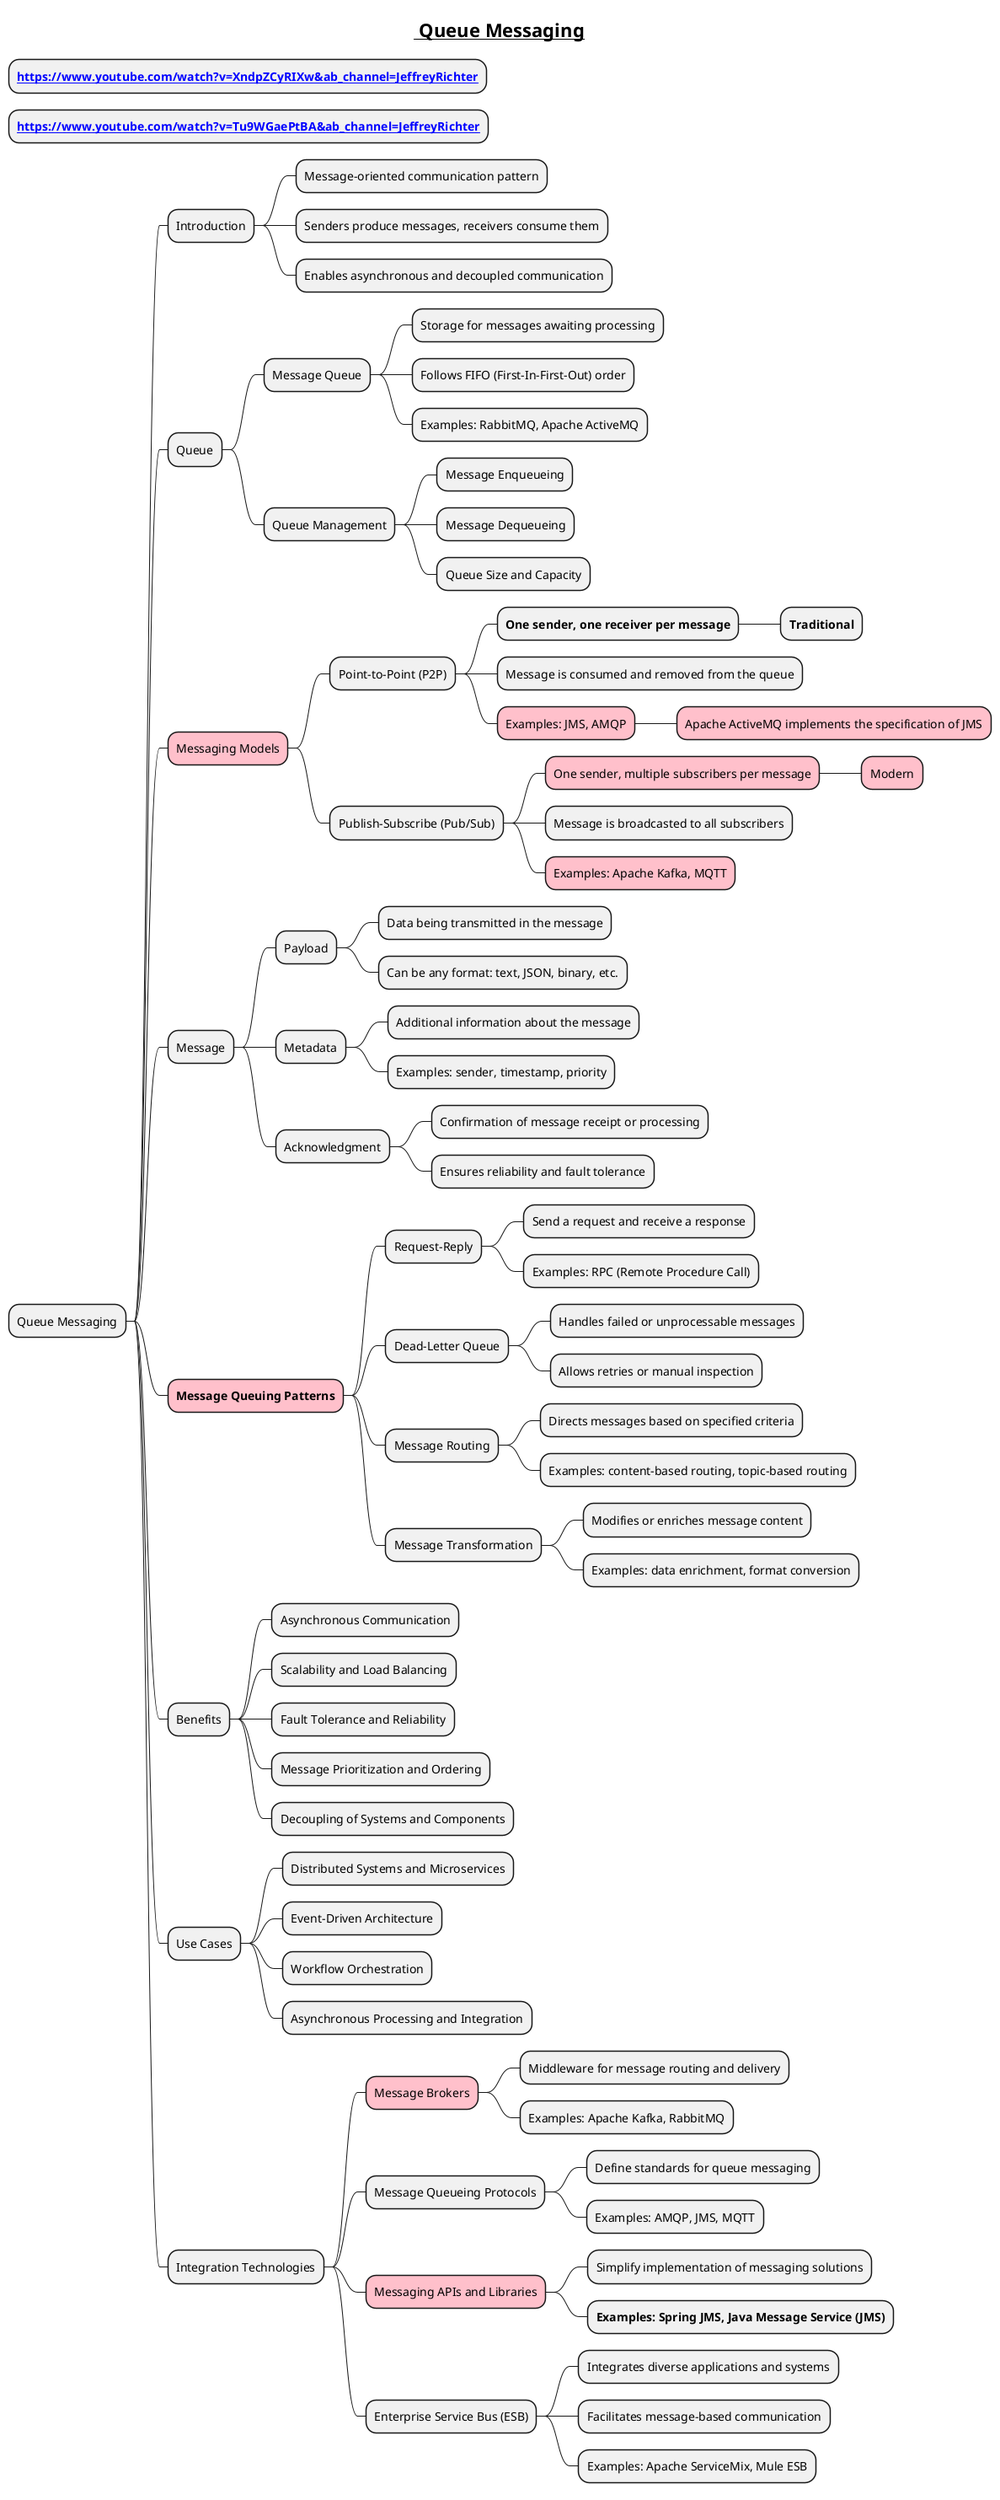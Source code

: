 @startmindmap

title =__ Queue Messaging__

* **[[https://www.youtube.com/watch?v=XndpZCyRIXw&ab_channel=JeffreyRichter]]**
* **[[https://www.youtube.com/watch?v=Tu9WGaePtBA&ab_channel=JeffreyRichter]]**

* Queue Messaging
** Introduction
*** Message-oriented communication pattern
*** Senders produce messages, receivers consume them
*** Enables asynchronous and decoupled communication
** Queue
*** Message Queue
**** Storage for messages awaiting processing
**** Follows FIFO (First-In-First-Out) order
**** Examples: RabbitMQ, Apache ActiveMQ
*** Queue Management
**** Message Enqueueing
**** Message Dequeueing
**** Queue Size and Capacity
**[#pink] Messaging Models
*** Point-to-Point (P2P)
**** **One sender, one receiver per message**
***** **Traditional**
**** Message is consumed and removed from the queue
****[#pink] Examples: JMS, AMQP
*****[#pink] Apache ActiveMQ implements the specification of JMS
*** Publish-Subscribe (Pub/Sub)
****[#pink] One sender, multiple subscribers per message
*****[#pink] Modern
**** Message is broadcasted to all subscribers
****[#pink] Examples: Apache Kafka, MQTT
** Message
*** Payload
**** Data being transmitted in the message
**** Can be any format: text, JSON, binary, etc.
*** Metadata
**** Additional information about the message
**** Examples: sender, timestamp, priority
*** Acknowledgment
**** Confirmation of message receipt or processing
**** Ensures reliability and fault tolerance
**[#pink] **Message Queuing Patterns**
*** Request-Reply
**** Send a request and receive a response
**** Examples: RPC (Remote Procedure Call)
*** Dead-Letter Queue
**** Handles failed or unprocessable messages
**** Allows retries or manual inspection
*** Message Routing
**** Directs messages based on specified criteria
**** Examples: content-based routing, topic-based routing
*** Message Transformation
**** Modifies or enriches message content
**** Examples: data enrichment, format conversion
** Benefits
*** Asynchronous Communication
*** Scalability and Load Balancing
*** Fault Tolerance and Reliability
*** Message Prioritization and Ordering
*** Decoupling of Systems and Components
** Use Cases
*** Distributed Systems and Microservices
*** Event-Driven Architecture
*** Workflow Orchestration
*** Asynchronous Processing and Integration
** Integration Technologies
***[#pink] Message Brokers
**** Middleware for message routing and delivery
**** Examples: Apache Kafka, RabbitMQ
*** Message Queueing Protocols
**** Define standards for queue messaging
**** Examples: AMQP, JMS, MQTT
***[#pink] Messaging APIs and Libraries
**** Simplify implementation of messaging solutions
**** **Examples: Spring JMS, Java Message Service (JMS)**
*** Enterprise Service Bus (ESB)
**** Integrates diverse applications and systems
**** Facilitates message-based communication
**** Examples: Apache ServiceMix, Mule ESB

@endmindmap

